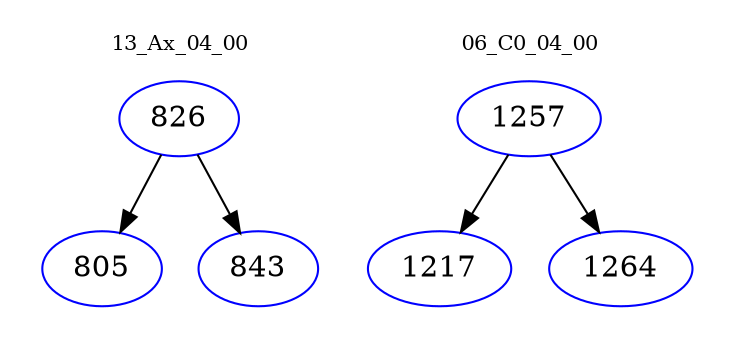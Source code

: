 digraph{
subgraph cluster_0 {
color = white
label = "13_Ax_04_00";
fontsize=10;
T0_826 [label="826", color="blue"]
T0_826 -> T0_805 [color="black"]
T0_805 [label="805", color="blue"]
T0_826 -> T0_843 [color="black"]
T0_843 [label="843", color="blue"]
}
subgraph cluster_1 {
color = white
label = "06_C0_04_00";
fontsize=10;
T1_1257 [label="1257", color="blue"]
T1_1257 -> T1_1217 [color="black"]
T1_1217 [label="1217", color="blue"]
T1_1257 -> T1_1264 [color="black"]
T1_1264 [label="1264", color="blue"]
}
}
